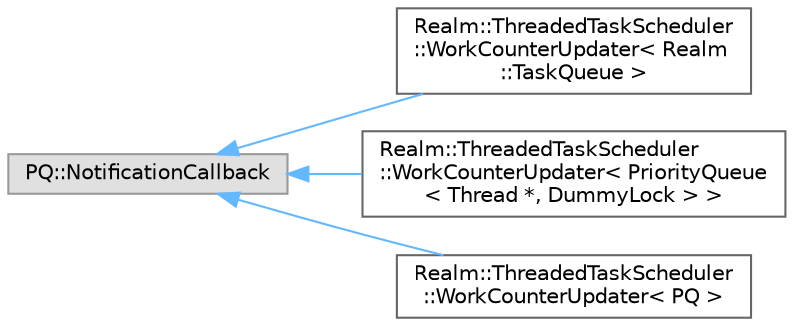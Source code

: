digraph "Graphical Class Hierarchy"
{
 // LATEX_PDF_SIZE
  bgcolor="transparent";
  edge [fontname=Helvetica,fontsize=10,labelfontname=Helvetica,labelfontsize=10];
  node [fontname=Helvetica,fontsize=10,shape=box,height=0.2,width=0.4];
  rankdir="LR";
  Node0 [id="Node000000",label="PQ::NotificationCallback",height=0.2,width=0.4,color="grey60", fillcolor="#E0E0E0", style="filled",tooltip=" "];
  Node0 -> Node1 [id="edge7_Node000000_Node000001",dir="back",color="steelblue1",style="solid",tooltip=" "];
  Node1 [id="Node000001",label="Realm::ThreadedTaskScheduler\l::WorkCounterUpdater\< Realm\l::TaskQueue \>",height=0.2,width=0.4,color="grey40", fillcolor="white", style="filled",URL="$classRealm_1_1ThreadedTaskScheduler_1_1WorkCounterUpdater.html",tooltip=" "];
  Node0 -> Node2 [id="edge8_Node000000_Node000002",dir="back",color="steelblue1",style="solid",tooltip=" "];
  Node2 [id="Node000002",label="Realm::ThreadedTaskScheduler\l::WorkCounterUpdater\< PriorityQueue\l\< Thread *, DummyLock \> \>",height=0.2,width=0.4,color="grey40", fillcolor="white", style="filled",URL="$classRealm_1_1ThreadedTaskScheduler_1_1WorkCounterUpdater.html",tooltip=" "];
  Node0 -> Node3 [id="edge9_Node000000_Node000003",dir="back",color="steelblue1",style="solid",tooltip=" "];
  Node3 [id="Node000003",label="Realm::ThreadedTaskScheduler\l::WorkCounterUpdater\< PQ \>",height=0.2,width=0.4,color="grey40", fillcolor="white", style="filled",URL="$classRealm_1_1ThreadedTaskScheduler_1_1WorkCounterUpdater.html",tooltip=" "];
}
